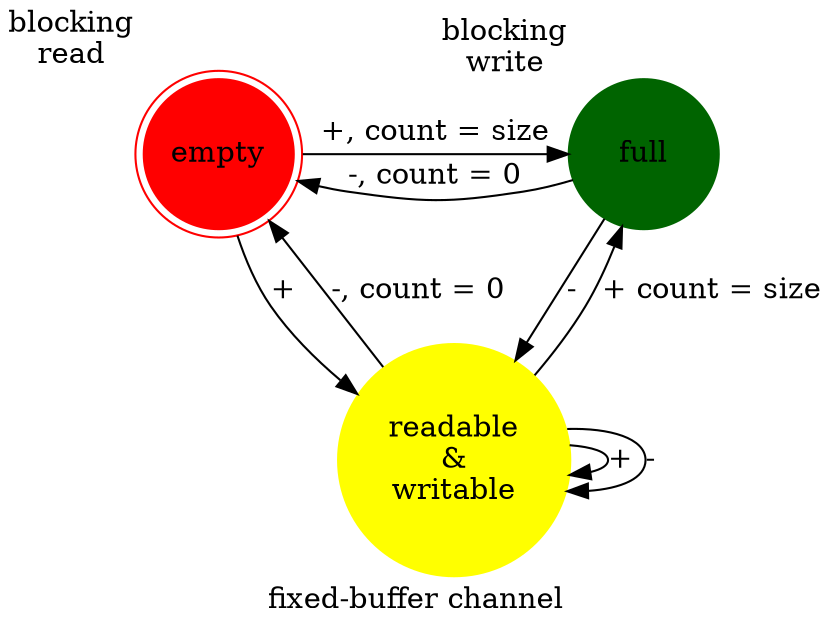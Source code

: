 digraph {
	label = "fixed-buffer channel"
	node [shape = circle width="1" style = filled]
	{
		rank = same
		empty [
			   color = red
			   shape = doublecircle
			   xlabel = "blocking\nread"
			   label="empty"]
		full [
			  color = darkgreen
			  xlabel = "blocking\nwrite"
			  label="full"]
	}
	readable_writable [color = yellow label = "readable\n&\nwritable"]

	
	empty -> full [label = "+, count = size"]
	empty -> readable_writable [label = "+"]
	full -> empty [label = "-, count = 0"]
	full -> readable_writable [label = "-"]
	readable_writable -> empty [label = "-, count = 0"]
	readable_writable -> full [label = "+ count = size"]
	readable_writable -> readable_writable [label = "+"]
	readable_writable -> readable_writable [label = "-"]
	
}
